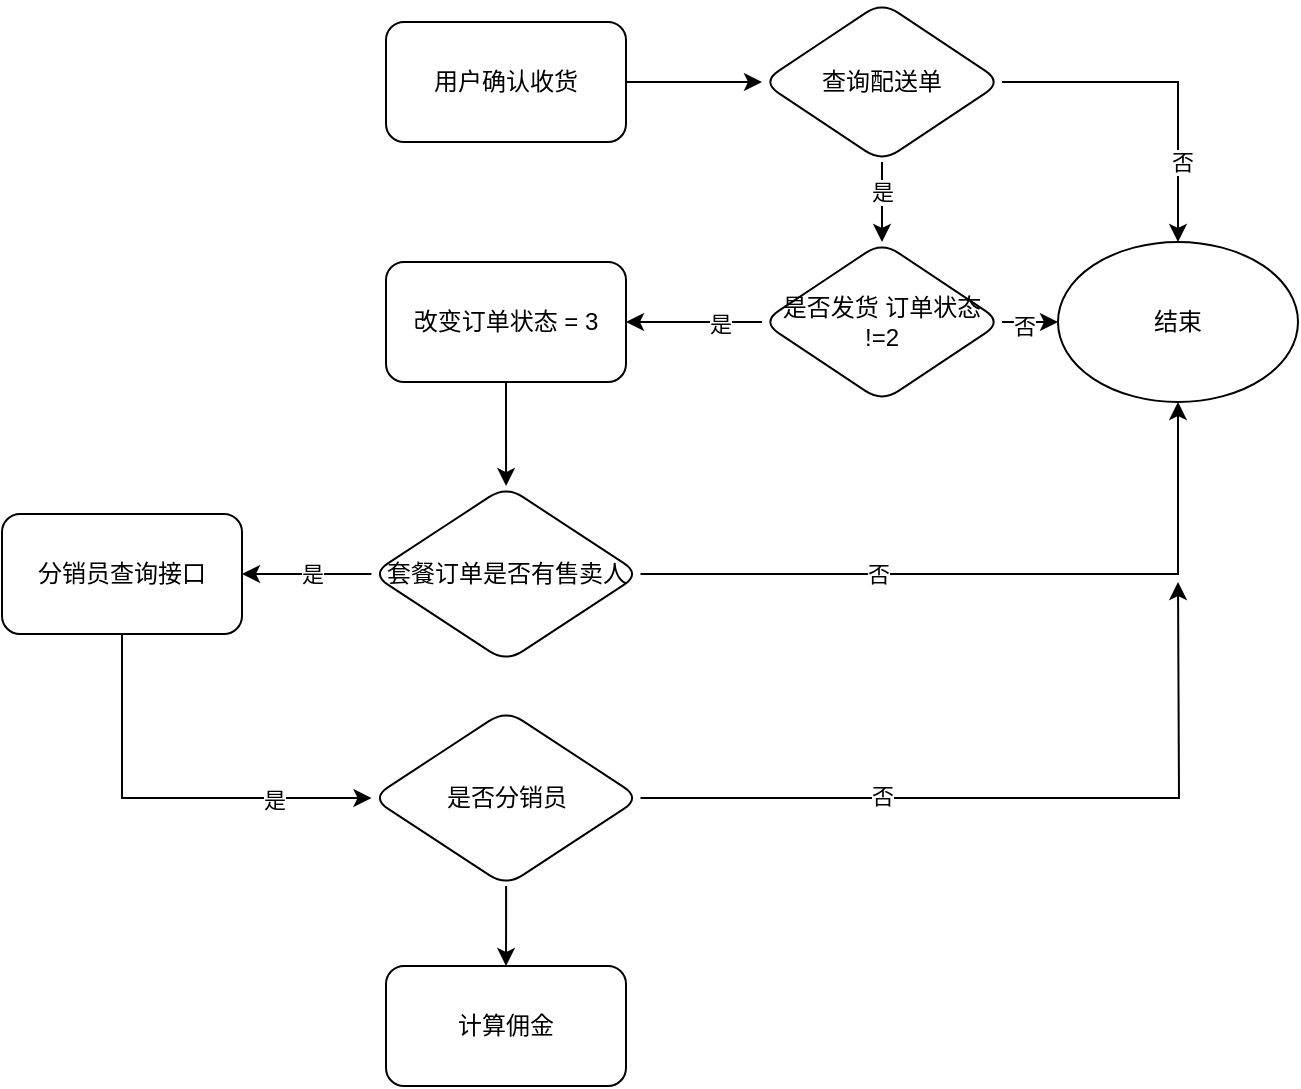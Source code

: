 <mxfile version="15.8.2" type="github">
  <diagram id="6hybmaL1eSnBTan81qKj" name="Page-1">
    <mxGraphModel dx="1577" dy="903" grid="1" gridSize="4" guides="1" tooltips="1" connect="1" arrows="1" fold="1" page="1" pageScale="1" pageWidth="1169" pageHeight="1654" math="0" shadow="0">
      <root>
        <mxCell id="0" />
        <mxCell id="1" parent="0" />
        <mxCell id="InvX3_PrvTnMnX5K2X4x-10" value="" style="edgeStyle=orthogonalEdgeStyle;rounded=0;orthogonalLoop=1;jettySize=auto;html=1;" edge="1" parent="1" source="InvX3_PrvTnMnX5K2X4x-6" target="InvX3_PrvTnMnX5K2X4x-9">
          <mxGeometry relative="1" as="geometry" />
        </mxCell>
        <mxCell id="InvX3_PrvTnMnX5K2X4x-6" value="用户确认收货" style="rounded=1;whiteSpace=wrap;html=1;" vertex="1" parent="1">
          <mxGeometry x="308" y="40" width="120" height="60" as="geometry" />
        </mxCell>
        <mxCell id="InvX3_PrvTnMnX5K2X4x-34" style="edgeStyle=orthogonalEdgeStyle;rounded=0;orthogonalLoop=1;jettySize=auto;html=1;exitX=0.5;exitY=1;exitDx=0;exitDy=0;entryX=0.5;entryY=0;entryDx=0;entryDy=0;" edge="1" parent="1" source="InvX3_PrvTnMnX5K2X4x-9" target="InvX3_PrvTnMnX5K2X4x-11">
          <mxGeometry relative="1" as="geometry" />
        </mxCell>
        <mxCell id="InvX3_PrvTnMnX5K2X4x-35" value="是" style="edgeLabel;html=1;align=center;verticalAlign=middle;resizable=0;points=[];" vertex="1" connectable="0" parent="InvX3_PrvTnMnX5K2X4x-34">
          <mxGeometry x="-0.257" relative="1" as="geometry">
            <mxPoint as="offset" />
          </mxGeometry>
        </mxCell>
        <mxCell id="InvX3_PrvTnMnX5K2X4x-37" style="edgeStyle=orthogonalEdgeStyle;rounded=0;orthogonalLoop=1;jettySize=auto;html=1;exitX=1;exitY=0.5;exitDx=0;exitDy=0;entryX=0.5;entryY=0;entryDx=0;entryDy=0;" edge="1" parent="1" source="InvX3_PrvTnMnX5K2X4x-9" target="InvX3_PrvTnMnX5K2X4x-36">
          <mxGeometry relative="1" as="geometry" />
        </mxCell>
        <mxCell id="InvX3_PrvTnMnX5K2X4x-42" value="否" style="edgeLabel;html=1;align=center;verticalAlign=middle;resizable=0;points=[];" vertex="1" connectable="0" parent="InvX3_PrvTnMnX5K2X4x-37">
          <mxGeometry x="0.517" y="2" relative="1" as="geometry">
            <mxPoint as="offset" />
          </mxGeometry>
        </mxCell>
        <mxCell id="InvX3_PrvTnMnX5K2X4x-9" value="查询配送单" style="rhombus;whiteSpace=wrap;html=1;rounded=1;" vertex="1" parent="1">
          <mxGeometry x="496" y="30" width="120" height="80" as="geometry" />
        </mxCell>
        <mxCell id="InvX3_PrvTnMnX5K2X4x-15" value="" style="edgeStyle=orthogonalEdgeStyle;rounded=0;orthogonalLoop=1;jettySize=auto;html=1;" edge="1" parent="1" source="InvX3_PrvTnMnX5K2X4x-11" target="InvX3_PrvTnMnX5K2X4x-14">
          <mxGeometry relative="1" as="geometry" />
        </mxCell>
        <mxCell id="InvX3_PrvTnMnX5K2X4x-16" value="是" style="edgeLabel;html=1;align=center;verticalAlign=middle;resizable=0;points=[];" vertex="1" connectable="0" parent="InvX3_PrvTnMnX5K2X4x-15">
          <mxGeometry x="-0.386" y="1" relative="1" as="geometry">
            <mxPoint as="offset" />
          </mxGeometry>
        </mxCell>
        <mxCell id="InvX3_PrvTnMnX5K2X4x-38" style="edgeStyle=orthogonalEdgeStyle;rounded=0;orthogonalLoop=1;jettySize=auto;html=1;exitX=1;exitY=0.5;exitDx=0;exitDy=0;entryX=0;entryY=0.5;entryDx=0;entryDy=0;" edge="1" parent="1" source="InvX3_PrvTnMnX5K2X4x-11" target="InvX3_PrvTnMnX5K2X4x-36">
          <mxGeometry relative="1" as="geometry" />
        </mxCell>
        <mxCell id="InvX3_PrvTnMnX5K2X4x-41" value="否" style="edgeLabel;html=1;align=center;verticalAlign=middle;resizable=0;points=[];" vertex="1" connectable="0" parent="InvX3_PrvTnMnX5K2X4x-38">
          <mxGeometry x="-0.241" y="-2" relative="1" as="geometry">
            <mxPoint as="offset" />
          </mxGeometry>
        </mxCell>
        <mxCell id="InvX3_PrvTnMnX5K2X4x-11" value="是否发货 订单状态&lt;br&gt;!=2" style="rhombus;whiteSpace=wrap;html=1;rounded=1;" vertex="1" parent="1">
          <mxGeometry x="496" y="150" width="120" height="80" as="geometry" />
        </mxCell>
        <mxCell id="InvX3_PrvTnMnX5K2X4x-22" value="" style="edgeStyle=orthogonalEdgeStyle;rounded=0;orthogonalLoop=1;jettySize=auto;html=1;" edge="1" parent="1" source="InvX3_PrvTnMnX5K2X4x-14" target="InvX3_PrvTnMnX5K2X4x-21">
          <mxGeometry relative="1" as="geometry" />
        </mxCell>
        <mxCell id="InvX3_PrvTnMnX5K2X4x-14" value="改变订单状态 = 3" style="whiteSpace=wrap;html=1;rounded=1;" vertex="1" parent="1">
          <mxGeometry x="308" y="160" width="120" height="60" as="geometry" />
        </mxCell>
        <mxCell id="InvX3_PrvTnMnX5K2X4x-39" style="edgeStyle=orthogonalEdgeStyle;rounded=0;orthogonalLoop=1;jettySize=auto;html=1;exitX=1;exitY=0.5;exitDx=0;exitDy=0;entryX=0.5;entryY=1;entryDx=0;entryDy=0;" edge="1" parent="1" source="InvX3_PrvTnMnX5K2X4x-21" target="InvX3_PrvTnMnX5K2X4x-36">
          <mxGeometry relative="1" as="geometry">
            <mxPoint x="652" y="288" as="targetPoint" />
          </mxGeometry>
        </mxCell>
        <mxCell id="InvX3_PrvTnMnX5K2X4x-40" value="否" style="edgeLabel;html=1;align=center;verticalAlign=middle;resizable=0;points=[];" vertex="1" connectable="0" parent="InvX3_PrvTnMnX5K2X4x-39">
          <mxGeometry x="-0.334" relative="1" as="geometry">
            <mxPoint as="offset" />
          </mxGeometry>
        </mxCell>
        <mxCell id="InvX3_PrvTnMnX5K2X4x-49" value="" style="edgeStyle=orthogonalEdgeStyle;rounded=0;orthogonalLoop=1;jettySize=auto;html=1;" edge="1" parent="1" source="InvX3_PrvTnMnX5K2X4x-21" target="InvX3_PrvTnMnX5K2X4x-48">
          <mxGeometry relative="1" as="geometry" />
        </mxCell>
        <mxCell id="InvX3_PrvTnMnX5K2X4x-58" value="是" style="edgeLabel;html=1;align=center;verticalAlign=middle;resizable=0;points=[];" vertex="1" connectable="0" parent="InvX3_PrvTnMnX5K2X4x-49">
          <mxGeometry x="-0.052" relative="1" as="geometry">
            <mxPoint as="offset" />
          </mxGeometry>
        </mxCell>
        <mxCell id="InvX3_PrvTnMnX5K2X4x-21" value="套餐订单是否有售卖人" style="rhombus;whiteSpace=wrap;html=1;rounded=1;" vertex="1" parent="1">
          <mxGeometry x="300.75" y="272" width="134.5" height="88" as="geometry" />
        </mxCell>
        <mxCell id="InvX3_PrvTnMnX5K2X4x-36" value="结束" style="ellipse;whiteSpace=wrap;html=1;" vertex="1" parent="1">
          <mxGeometry x="644" y="150" width="120" height="80" as="geometry" />
        </mxCell>
        <mxCell id="InvX3_PrvTnMnX5K2X4x-54" style="edgeStyle=orthogonalEdgeStyle;rounded=0;orthogonalLoop=1;jettySize=auto;html=1;exitX=0.5;exitY=1;exitDx=0;exitDy=0;entryX=0;entryY=0.5;entryDx=0;entryDy=0;" edge="1" parent="1" source="InvX3_PrvTnMnX5K2X4x-48" target="InvX3_PrvTnMnX5K2X4x-52">
          <mxGeometry relative="1" as="geometry" />
        </mxCell>
        <mxCell id="InvX3_PrvTnMnX5K2X4x-55" value="是" style="edgeLabel;html=1;align=center;verticalAlign=middle;resizable=0;points=[];" vertex="1" connectable="0" parent="InvX3_PrvTnMnX5K2X4x-54">
          <mxGeometry x="0.523" y="-1" relative="1" as="geometry">
            <mxPoint as="offset" />
          </mxGeometry>
        </mxCell>
        <mxCell id="InvX3_PrvTnMnX5K2X4x-48" value="分销员查询接口" style="whiteSpace=wrap;html=1;rounded=1;" vertex="1" parent="1">
          <mxGeometry x="116" y="286" width="120" height="60" as="geometry" />
        </mxCell>
        <mxCell id="InvX3_PrvTnMnX5K2X4x-56" style="edgeStyle=orthogonalEdgeStyle;rounded=0;orthogonalLoop=1;jettySize=auto;html=1;exitX=1;exitY=0.5;exitDx=0;exitDy=0;" edge="1" parent="1" source="InvX3_PrvTnMnX5K2X4x-52">
          <mxGeometry relative="1" as="geometry">
            <mxPoint x="704" y="320" as="targetPoint" />
          </mxGeometry>
        </mxCell>
        <mxCell id="InvX3_PrvTnMnX5K2X4x-57" value="否" style="edgeLabel;html=1;align=center;verticalAlign=middle;resizable=0;points=[];" vertex="1" connectable="0" parent="InvX3_PrvTnMnX5K2X4x-56">
          <mxGeometry x="-0.361" y="1" relative="1" as="geometry">
            <mxPoint as="offset" />
          </mxGeometry>
        </mxCell>
        <mxCell id="InvX3_PrvTnMnX5K2X4x-60" value="" style="edgeStyle=orthogonalEdgeStyle;rounded=0;orthogonalLoop=1;jettySize=auto;html=1;" edge="1" parent="1" source="InvX3_PrvTnMnX5K2X4x-52" target="InvX3_PrvTnMnX5K2X4x-59">
          <mxGeometry relative="1" as="geometry" />
        </mxCell>
        <mxCell id="InvX3_PrvTnMnX5K2X4x-52" value="是否分销员" style="rhombus;whiteSpace=wrap;html=1;rounded=1;" vertex="1" parent="1">
          <mxGeometry x="300.75" y="384" width="134.5" height="88" as="geometry" />
        </mxCell>
        <mxCell id="InvX3_PrvTnMnX5K2X4x-59" value="计算佣金" style="whiteSpace=wrap;html=1;rounded=1;" vertex="1" parent="1">
          <mxGeometry x="308" y="512" width="120" height="60" as="geometry" />
        </mxCell>
      </root>
    </mxGraphModel>
  </diagram>
</mxfile>
